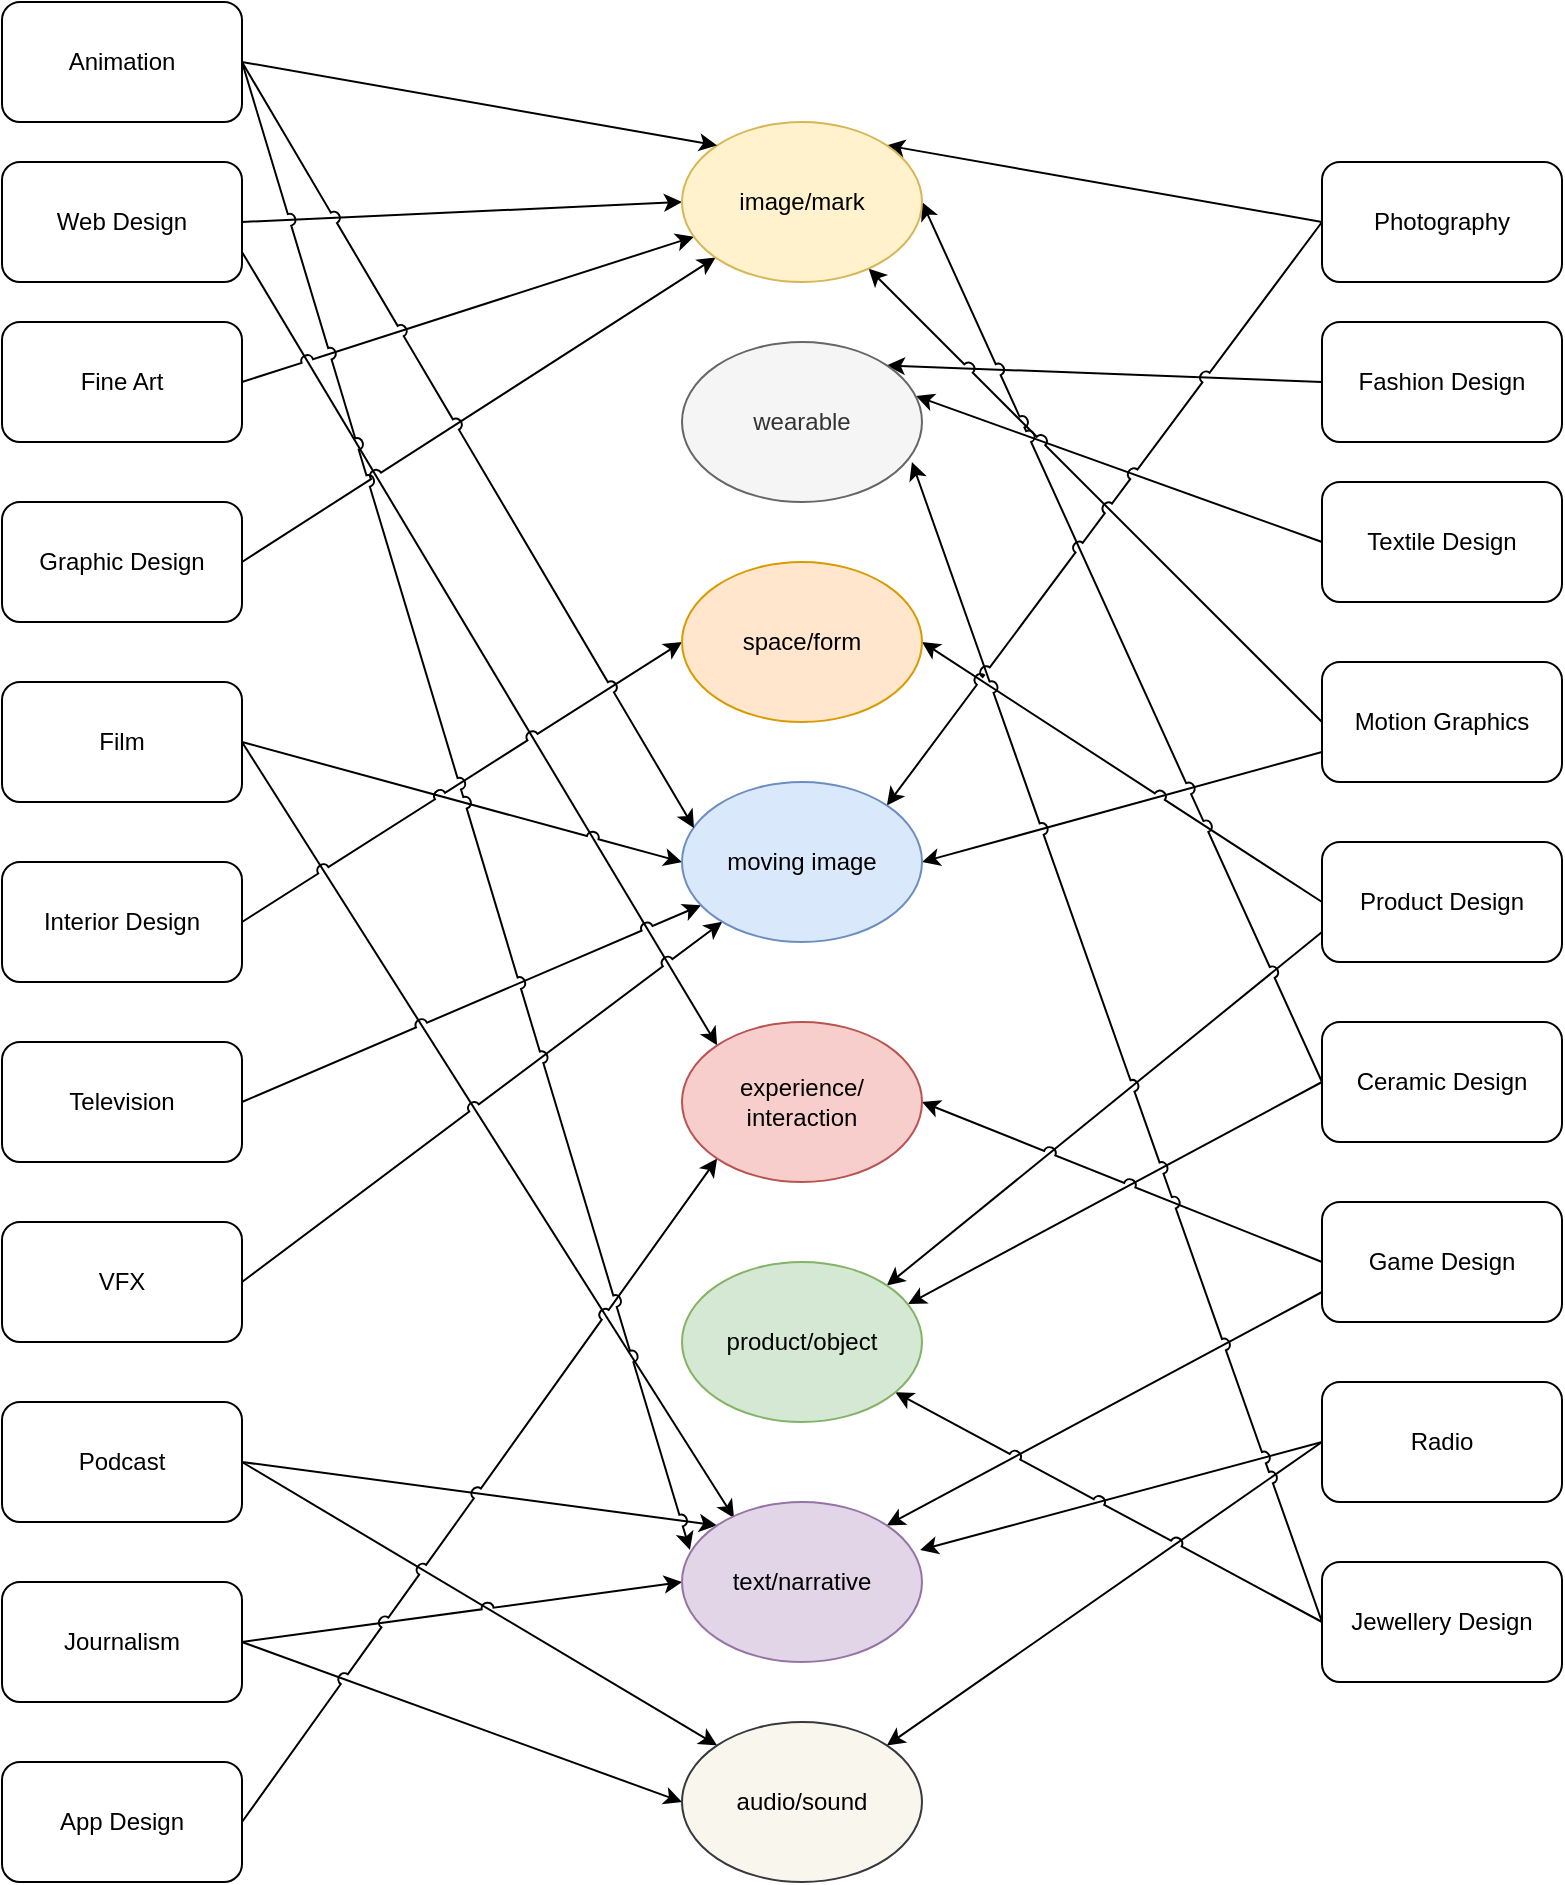 <mxfile version="16.6.3" type="github">
  <diagram id="4QIVGZGV-2BnSOK3k645" name="Page-1">
    <mxGraphModel dx="916" dy="1084" grid="1" gridSize="10" guides="1" tooltips="1" connect="1" arrows="1" fold="1" page="1" pageScale="1" pageWidth="827" pageHeight="1169" math="0" shadow="0">
      <root>
        <mxCell id="0" />
        <mxCell id="1" parent="0" />
        <mxCell id="mq0hJKvMkmg_muXDxXzh-32" style="rounded=0;orthogonalLoop=1;jettySize=auto;html=1;exitX=1;exitY=0.5;exitDx=0;exitDy=0;entryX=0;entryY=0.5;entryDx=0;entryDy=0;fontSize=12;jumpStyle=arc;" edge="1" parent="1" source="mq0hJKvMkmg_muXDxXzh-1" target="mq0hJKvMkmg_muXDxXzh-21">
          <mxGeometry relative="1" as="geometry" />
        </mxCell>
        <mxCell id="mq0hJKvMkmg_muXDxXzh-35" style="edgeStyle=none;rounded=0;orthogonalLoop=1;jettySize=auto;html=1;exitX=1;exitY=0.75;exitDx=0;exitDy=0;entryX=0;entryY=0;entryDx=0;entryDy=0;fontSize=12;jumpStyle=arc;" edge="1" parent="1" source="mq0hJKvMkmg_muXDxXzh-1" target="mq0hJKvMkmg_muXDxXzh-25">
          <mxGeometry relative="1" as="geometry" />
        </mxCell>
        <mxCell id="mq0hJKvMkmg_muXDxXzh-1" value="Web Design" style="rounded=1;whiteSpace=wrap;html=1;" vertex="1" parent="1">
          <mxGeometry x="30" y="190" width="120" height="60" as="geometry" />
        </mxCell>
        <mxCell id="mq0hJKvMkmg_muXDxXzh-33" style="edgeStyle=none;rounded=0;orthogonalLoop=1;jettySize=auto;html=1;exitX=1;exitY=0.5;exitDx=0;exitDy=0;fontSize=12;jumpStyle=arc;" edge="1" parent="1" source="mq0hJKvMkmg_muXDxXzh-2" target="mq0hJKvMkmg_muXDxXzh-21">
          <mxGeometry relative="1" as="geometry" />
        </mxCell>
        <mxCell id="mq0hJKvMkmg_muXDxXzh-2" value="Fine Art" style="rounded=1;whiteSpace=wrap;html=1;" vertex="1" parent="1">
          <mxGeometry x="30" y="270" width="120" height="60" as="geometry" />
        </mxCell>
        <mxCell id="mq0hJKvMkmg_muXDxXzh-34" style="edgeStyle=none;rounded=0;orthogonalLoop=1;jettySize=auto;html=1;exitX=1;exitY=0.5;exitDx=0;exitDy=0;fontSize=12;jumpStyle=arc;" edge="1" parent="1" source="mq0hJKvMkmg_muXDxXzh-3" target="mq0hJKvMkmg_muXDxXzh-21">
          <mxGeometry relative="1" as="geometry" />
        </mxCell>
        <mxCell id="mq0hJKvMkmg_muXDxXzh-3" value="Graphic Design" style="rounded=1;whiteSpace=wrap;html=1;" vertex="1" parent="1">
          <mxGeometry x="30" y="360" width="120" height="60" as="geometry" />
        </mxCell>
        <mxCell id="mq0hJKvMkmg_muXDxXzh-36" style="edgeStyle=none;rounded=0;jumpStyle=arc;orthogonalLoop=1;jettySize=auto;html=1;exitX=1;exitY=0.5;exitDx=0;exitDy=0;entryX=0;entryY=0.5;entryDx=0;entryDy=0;fontSize=12;" edge="1" parent="1" source="mq0hJKvMkmg_muXDxXzh-4" target="mq0hJKvMkmg_muXDxXzh-24">
          <mxGeometry relative="1" as="geometry" />
        </mxCell>
        <mxCell id="mq0hJKvMkmg_muXDxXzh-58" style="edgeStyle=none;rounded=0;jumpStyle=arc;orthogonalLoop=1;jettySize=auto;html=1;exitX=1;exitY=0.5;exitDx=0;exitDy=0;entryX=0.217;entryY=0.1;entryDx=0;entryDy=0;entryPerimeter=0;fontSize=12;" edge="1" parent="1" source="mq0hJKvMkmg_muXDxXzh-4" target="mq0hJKvMkmg_muXDxXzh-27">
          <mxGeometry relative="1" as="geometry" />
        </mxCell>
        <mxCell id="mq0hJKvMkmg_muXDxXzh-4" value="Film" style="rounded=1;whiteSpace=wrap;html=1;" vertex="1" parent="1">
          <mxGeometry x="30" y="450" width="120" height="60" as="geometry" />
        </mxCell>
        <mxCell id="mq0hJKvMkmg_muXDxXzh-59" style="edgeStyle=none;rounded=0;jumpStyle=arc;orthogonalLoop=1;jettySize=auto;html=1;exitX=1;exitY=0.5;exitDx=0;exitDy=0;entryX=0;entryY=0.5;entryDx=0;entryDy=0;fontSize=12;" edge="1" parent="1" source="mq0hJKvMkmg_muXDxXzh-5" target="mq0hJKvMkmg_muXDxXzh-23">
          <mxGeometry relative="1" as="geometry" />
        </mxCell>
        <mxCell id="mq0hJKvMkmg_muXDxXzh-5" value="Interior Design" style="rounded=1;whiteSpace=wrap;html=1;" vertex="1" parent="1">
          <mxGeometry x="30" y="540" width="120" height="60" as="geometry" />
        </mxCell>
        <mxCell id="mq0hJKvMkmg_muXDxXzh-57" style="edgeStyle=none;rounded=0;jumpStyle=arc;orthogonalLoop=1;jettySize=auto;html=1;exitX=1;exitY=0.5;exitDx=0;exitDy=0;fontSize=12;" edge="1" parent="1" source="mq0hJKvMkmg_muXDxXzh-6" target="mq0hJKvMkmg_muXDxXzh-24">
          <mxGeometry relative="1" as="geometry" />
        </mxCell>
        <mxCell id="mq0hJKvMkmg_muXDxXzh-6" value="Television" style="rounded=1;whiteSpace=wrap;html=1;" vertex="1" parent="1">
          <mxGeometry x="30" y="630" width="120" height="60" as="geometry" />
        </mxCell>
        <mxCell id="mq0hJKvMkmg_muXDxXzh-56" style="edgeStyle=none;rounded=0;jumpStyle=arc;orthogonalLoop=1;jettySize=auto;html=1;exitX=1;exitY=0.5;exitDx=0;exitDy=0;fontSize=12;" edge="1" parent="1" source="mq0hJKvMkmg_muXDxXzh-7" target="mq0hJKvMkmg_muXDxXzh-24">
          <mxGeometry relative="1" as="geometry" />
        </mxCell>
        <mxCell id="mq0hJKvMkmg_muXDxXzh-7" value="VFX" style="rounded=1;whiteSpace=wrap;html=1;" vertex="1" parent="1">
          <mxGeometry x="30" y="720" width="120" height="60" as="geometry" />
        </mxCell>
        <mxCell id="mq0hJKvMkmg_muXDxXzh-54" style="edgeStyle=none;rounded=0;jumpStyle=arc;orthogonalLoop=1;jettySize=auto;html=1;exitX=1;exitY=0.5;exitDx=0;exitDy=0;entryX=0;entryY=0;entryDx=0;entryDy=0;fontSize=12;" edge="1" parent="1" source="mq0hJKvMkmg_muXDxXzh-8" target="mq0hJKvMkmg_muXDxXzh-28">
          <mxGeometry relative="1" as="geometry" />
        </mxCell>
        <mxCell id="mq0hJKvMkmg_muXDxXzh-55" style="edgeStyle=none;rounded=0;jumpStyle=arc;orthogonalLoop=1;jettySize=auto;html=1;exitX=1;exitY=0.5;exitDx=0;exitDy=0;entryX=0;entryY=0;entryDx=0;entryDy=0;fontSize=12;" edge="1" parent="1" source="mq0hJKvMkmg_muXDxXzh-8" target="mq0hJKvMkmg_muXDxXzh-27">
          <mxGeometry relative="1" as="geometry" />
        </mxCell>
        <mxCell id="mq0hJKvMkmg_muXDxXzh-8" value="Podcast" style="rounded=1;whiteSpace=wrap;html=1;" vertex="1" parent="1">
          <mxGeometry x="30" y="810" width="120" height="60" as="geometry" />
        </mxCell>
        <mxCell id="mq0hJKvMkmg_muXDxXzh-52" style="edgeStyle=none;rounded=0;jumpStyle=arc;orthogonalLoop=1;jettySize=auto;html=1;exitX=1;exitY=0.5;exitDx=0;exitDy=0;entryX=0;entryY=0.5;entryDx=0;entryDy=0;fontSize=12;" edge="1" parent="1" source="mq0hJKvMkmg_muXDxXzh-9" target="mq0hJKvMkmg_muXDxXzh-27">
          <mxGeometry relative="1" as="geometry" />
        </mxCell>
        <mxCell id="mq0hJKvMkmg_muXDxXzh-53" style="edgeStyle=none;rounded=0;jumpStyle=arc;orthogonalLoop=1;jettySize=auto;html=1;exitX=1;exitY=0.5;exitDx=0;exitDy=0;entryX=0;entryY=0.5;entryDx=0;entryDy=0;fontSize=12;" edge="1" parent="1" source="mq0hJKvMkmg_muXDxXzh-9" target="mq0hJKvMkmg_muXDxXzh-28">
          <mxGeometry relative="1" as="geometry" />
        </mxCell>
        <mxCell id="mq0hJKvMkmg_muXDxXzh-9" value="Journalism" style="rounded=1;whiteSpace=wrap;html=1;" vertex="1" parent="1">
          <mxGeometry x="30" y="900" width="120" height="60" as="geometry" />
        </mxCell>
        <mxCell id="mq0hJKvMkmg_muXDxXzh-51" style="edgeStyle=none;rounded=0;jumpStyle=arc;orthogonalLoop=1;jettySize=auto;html=1;exitX=1;exitY=0.5;exitDx=0;exitDy=0;entryX=0;entryY=1;entryDx=0;entryDy=0;fontSize=12;" edge="1" parent="1" source="mq0hJKvMkmg_muXDxXzh-10" target="mq0hJKvMkmg_muXDxXzh-25">
          <mxGeometry relative="1" as="geometry" />
        </mxCell>
        <mxCell id="mq0hJKvMkmg_muXDxXzh-10" value="App Design" style="rounded=1;whiteSpace=wrap;html=1;" vertex="1" parent="1">
          <mxGeometry x="30" y="990" width="120" height="60" as="geometry" />
        </mxCell>
        <mxCell id="mq0hJKvMkmg_muXDxXzh-37" style="edgeStyle=none;rounded=0;jumpStyle=arc;orthogonalLoop=1;jettySize=auto;html=1;exitX=0;exitY=0.5;exitDx=0;exitDy=0;entryX=1;entryY=0;entryDx=0;entryDy=0;fontSize=12;" edge="1" parent="1" source="mq0hJKvMkmg_muXDxXzh-12" target="mq0hJKvMkmg_muXDxXzh-22">
          <mxGeometry relative="1" as="geometry" />
        </mxCell>
        <mxCell id="mq0hJKvMkmg_muXDxXzh-12" value="Fashion Design" style="rounded=1;whiteSpace=wrap;html=1;fontSize=12;strokeWidth=1;" vertex="1" parent="1">
          <mxGeometry x="690" y="270" width="120" height="60" as="geometry" />
        </mxCell>
        <mxCell id="mq0hJKvMkmg_muXDxXzh-38" style="edgeStyle=none;rounded=0;jumpStyle=arc;orthogonalLoop=1;jettySize=auto;html=1;exitX=0;exitY=0.5;exitDx=0;exitDy=0;entryX=0.975;entryY=0.338;entryDx=0;entryDy=0;entryPerimeter=0;fontSize=12;" edge="1" parent="1" source="mq0hJKvMkmg_muXDxXzh-13" target="mq0hJKvMkmg_muXDxXzh-22">
          <mxGeometry relative="1" as="geometry" />
        </mxCell>
        <mxCell id="mq0hJKvMkmg_muXDxXzh-13" value="Textile Design" style="rounded=1;whiteSpace=wrap;html=1;fontSize=12;strokeWidth=1;" vertex="1" parent="1">
          <mxGeometry x="690" y="350" width="120" height="60" as="geometry" />
        </mxCell>
        <mxCell id="mq0hJKvMkmg_muXDxXzh-39" style="edgeStyle=none;rounded=0;jumpStyle=arc;orthogonalLoop=1;jettySize=auto;html=1;exitX=0;exitY=0.5;exitDx=0;exitDy=0;fontSize=12;" edge="1" parent="1" source="mq0hJKvMkmg_muXDxXzh-14" target="mq0hJKvMkmg_muXDxXzh-21">
          <mxGeometry relative="1" as="geometry" />
        </mxCell>
        <mxCell id="mq0hJKvMkmg_muXDxXzh-40" style="edgeStyle=none;rounded=0;jumpStyle=arc;orthogonalLoop=1;jettySize=auto;html=1;exitX=0;exitY=0.75;exitDx=0;exitDy=0;fontSize=12;entryX=1;entryY=0.5;entryDx=0;entryDy=0;" edge="1" parent="1" source="mq0hJKvMkmg_muXDxXzh-14" target="mq0hJKvMkmg_muXDxXzh-24">
          <mxGeometry relative="1" as="geometry" />
        </mxCell>
        <mxCell id="mq0hJKvMkmg_muXDxXzh-14" value="Motion Graphics" style="rounded=1;whiteSpace=wrap;html=1;fontSize=12;strokeWidth=1;" vertex="1" parent="1">
          <mxGeometry x="690" y="440" width="120" height="60" as="geometry" />
        </mxCell>
        <mxCell id="mq0hJKvMkmg_muXDxXzh-41" style="edgeStyle=none;rounded=0;jumpStyle=arc;orthogonalLoop=1;jettySize=auto;html=1;exitX=0;exitY=0.5;exitDx=0;exitDy=0;entryX=1;entryY=0.5;entryDx=0;entryDy=0;fontSize=12;" edge="1" parent="1" source="mq0hJKvMkmg_muXDxXzh-15" target="mq0hJKvMkmg_muXDxXzh-23">
          <mxGeometry relative="1" as="geometry" />
        </mxCell>
        <mxCell id="mq0hJKvMkmg_muXDxXzh-42" style="edgeStyle=none;rounded=0;jumpStyle=arc;orthogonalLoop=1;jettySize=auto;html=1;exitX=0;exitY=0.75;exitDx=0;exitDy=0;entryX=1;entryY=0;entryDx=0;entryDy=0;fontSize=12;" edge="1" parent="1" source="mq0hJKvMkmg_muXDxXzh-15" target="mq0hJKvMkmg_muXDxXzh-26">
          <mxGeometry relative="1" as="geometry" />
        </mxCell>
        <mxCell id="mq0hJKvMkmg_muXDxXzh-15" value="Product Design" style="rounded=1;whiteSpace=wrap;html=1;fontSize=12;strokeWidth=1;" vertex="1" parent="1">
          <mxGeometry x="690" y="530" width="120" height="60" as="geometry" />
        </mxCell>
        <mxCell id="mq0hJKvMkmg_muXDxXzh-43" style="edgeStyle=none;rounded=0;jumpStyle=arc;orthogonalLoop=1;jettySize=auto;html=1;exitX=0;exitY=0.5;exitDx=0;exitDy=0;entryX=0.942;entryY=0.263;entryDx=0;entryDy=0;entryPerimeter=0;fontSize=12;" edge="1" parent="1" source="mq0hJKvMkmg_muXDxXzh-16" target="mq0hJKvMkmg_muXDxXzh-26">
          <mxGeometry relative="1" as="geometry" />
        </mxCell>
        <mxCell id="mq0hJKvMkmg_muXDxXzh-44" style="edgeStyle=none;rounded=0;jumpStyle=arc;orthogonalLoop=1;jettySize=auto;html=1;exitX=0;exitY=0.5;exitDx=0;exitDy=0;entryX=1;entryY=0.5;entryDx=0;entryDy=0;fontSize=12;" edge="1" parent="1" source="mq0hJKvMkmg_muXDxXzh-16" target="mq0hJKvMkmg_muXDxXzh-21">
          <mxGeometry relative="1" as="geometry" />
        </mxCell>
        <mxCell id="mq0hJKvMkmg_muXDxXzh-16" value="Ceramic Design" style="rounded=1;whiteSpace=wrap;html=1;fontSize=12;strokeWidth=1;" vertex="1" parent="1">
          <mxGeometry x="690" y="620" width="120" height="60" as="geometry" />
        </mxCell>
        <mxCell id="mq0hJKvMkmg_muXDxXzh-45" style="edgeStyle=none;rounded=0;jumpStyle=arc;orthogonalLoop=1;jettySize=auto;html=1;exitX=0;exitY=0.5;exitDx=0;exitDy=0;entryX=1;entryY=0.5;entryDx=0;entryDy=0;fontSize=12;" edge="1" parent="1" source="mq0hJKvMkmg_muXDxXzh-17" target="mq0hJKvMkmg_muXDxXzh-25">
          <mxGeometry relative="1" as="geometry" />
        </mxCell>
        <mxCell id="mq0hJKvMkmg_muXDxXzh-46" style="edgeStyle=none;rounded=0;jumpStyle=arc;orthogonalLoop=1;jettySize=auto;html=1;exitX=0;exitY=0.75;exitDx=0;exitDy=0;entryX=1;entryY=0;entryDx=0;entryDy=0;fontSize=12;" edge="1" parent="1" source="mq0hJKvMkmg_muXDxXzh-17" target="mq0hJKvMkmg_muXDxXzh-27">
          <mxGeometry relative="1" as="geometry" />
        </mxCell>
        <mxCell id="mq0hJKvMkmg_muXDxXzh-17" value="Game Design" style="rounded=1;whiteSpace=wrap;html=1;fontSize=12;strokeWidth=1;" vertex="1" parent="1">
          <mxGeometry x="690" y="710" width="120" height="60" as="geometry" />
        </mxCell>
        <mxCell id="mq0hJKvMkmg_muXDxXzh-47" style="edgeStyle=none;rounded=0;jumpStyle=arc;orthogonalLoop=1;jettySize=auto;html=1;exitX=0;exitY=0.5;exitDx=0;exitDy=0;entryX=1;entryY=0;entryDx=0;entryDy=0;fontSize=12;" edge="1" parent="1" source="mq0hJKvMkmg_muXDxXzh-18" target="mq0hJKvMkmg_muXDxXzh-28">
          <mxGeometry relative="1" as="geometry" />
        </mxCell>
        <mxCell id="mq0hJKvMkmg_muXDxXzh-60" style="edgeStyle=none;rounded=0;jumpStyle=arc;orthogonalLoop=1;jettySize=auto;html=1;exitX=0;exitY=0.5;exitDx=0;exitDy=0;entryX=0.992;entryY=0.3;entryDx=0;entryDy=0;entryPerimeter=0;fontSize=12;" edge="1" parent="1" source="mq0hJKvMkmg_muXDxXzh-18" target="mq0hJKvMkmg_muXDxXzh-27">
          <mxGeometry relative="1" as="geometry" />
        </mxCell>
        <mxCell id="mq0hJKvMkmg_muXDxXzh-18" value="Radio" style="rounded=1;whiteSpace=wrap;html=1;fontSize=12;strokeWidth=1;" vertex="1" parent="1">
          <mxGeometry x="690" y="800" width="120" height="60" as="geometry" />
        </mxCell>
        <mxCell id="mq0hJKvMkmg_muXDxXzh-48" style="edgeStyle=none;rounded=0;jumpStyle=arc;orthogonalLoop=1;jettySize=auto;html=1;exitX=0;exitY=0.5;exitDx=0;exitDy=0;entryX=0.958;entryY=0.75;entryDx=0;entryDy=0;entryPerimeter=0;fontSize=12;" edge="1" parent="1" source="mq0hJKvMkmg_muXDxXzh-19" target="mq0hJKvMkmg_muXDxXzh-22">
          <mxGeometry relative="1" as="geometry" />
        </mxCell>
        <mxCell id="mq0hJKvMkmg_muXDxXzh-49" style="edgeStyle=none;rounded=0;jumpStyle=arc;orthogonalLoop=1;jettySize=auto;html=1;exitX=0;exitY=0.5;exitDx=0;exitDy=0;fontSize=12;" edge="1" parent="1" source="mq0hJKvMkmg_muXDxXzh-19" target="mq0hJKvMkmg_muXDxXzh-26">
          <mxGeometry relative="1" as="geometry" />
        </mxCell>
        <mxCell id="mq0hJKvMkmg_muXDxXzh-19" value="Jewellery Design" style="rounded=1;whiteSpace=wrap;html=1;fontSize=12;strokeWidth=1;" vertex="1" parent="1">
          <mxGeometry x="690" y="890" width="120" height="60" as="geometry" />
        </mxCell>
        <mxCell id="mq0hJKvMkmg_muXDxXzh-50" style="edgeStyle=none;rounded=0;jumpStyle=arc;orthogonalLoop=1;jettySize=auto;html=1;exitX=0;exitY=0.5;exitDx=0;exitDy=0;entryX=1;entryY=0;entryDx=0;entryDy=0;fontSize=12;" edge="1" parent="1" source="mq0hJKvMkmg_muXDxXzh-20" target="mq0hJKvMkmg_muXDxXzh-21">
          <mxGeometry relative="1" as="geometry" />
        </mxCell>
        <mxCell id="mq0hJKvMkmg_muXDxXzh-61" style="edgeStyle=none;rounded=0;jumpStyle=arc;orthogonalLoop=1;jettySize=auto;html=1;exitX=0;exitY=0.5;exitDx=0;exitDy=0;entryX=1;entryY=0;entryDx=0;entryDy=0;fontSize=12;" edge="1" parent="1" source="mq0hJKvMkmg_muXDxXzh-20" target="mq0hJKvMkmg_muXDxXzh-24">
          <mxGeometry relative="1" as="geometry" />
        </mxCell>
        <mxCell id="mq0hJKvMkmg_muXDxXzh-20" value="Photography" style="rounded=1;whiteSpace=wrap;html=1;fontSize=12;strokeWidth=1;" vertex="1" parent="1">
          <mxGeometry x="690" y="190" width="120" height="60" as="geometry" />
        </mxCell>
        <mxCell id="mq0hJKvMkmg_muXDxXzh-21" value="image/mark" style="ellipse;whiteSpace=wrap;html=1;rounded=1;fontSize=12;strokeWidth=1;fillColor=#fff2cc;strokeColor=#d6b656;" vertex="1" parent="1">
          <mxGeometry x="370" y="170" width="120" height="80" as="geometry" />
        </mxCell>
        <mxCell id="mq0hJKvMkmg_muXDxXzh-22" value="wearable" style="ellipse;whiteSpace=wrap;html=1;rounded=1;fontSize=12;strokeWidth=1;fillColor=#f5f5f5;fontColor=#333333;strokeColor=#666666;" vertex="1" parent="1">
          <mxGeometry x="370" y="280" width="120" height="80" as="geometry" />
        </mxCell>
        <mxCell id="mq0hJKvMkmg_muXDxXzh-23" value="space/form" style="ellipse;whiteSpace=wrap;html=1;rounded=1;fontSize=12;strokeWidth=1;fillColor=#ffe6cc;strokeColor=#d79b00;" vertex="1" parent="1">
          <mxGeometry x="370" y="390" width="120" height="80" as="geometry" />
        </mxCell>
        <mxCell id="mq0hJKvMkmg_muXDxXzh-24" value="moving image" style="ellipse;whiteSpace=wrap;html=1;rounded=1;fontSize=12;strokeWidth=1;fillColor=#dae8fc;strokeColor=#6c8ebf;" vertex="1" parent="1">
          <mxGeometry x="370" y="500" width="120" height="80" as="geometry" />
        </mxCell>
        <mxCell id="mq0hJKvMkmg_muXDxXzh-25" value="experience/&lt;br&gt;interaction" style="ellipse;whiteSpace=wrap;html=1;rounded=1;fontSize=12;strokeWidth=1;fillColor=#f8cecc;strokeColor=#b85450;" vertex="1" parent="1">
          <mxGeometry x="370" y="620" width="120" height="80" as="geometry" />
        </mxCell>
        <mxCell id="mq0hJKvMkmg_muXDxXzh-26" value="product/object" style="ellipse;whiteSpace=wrap;html=1;rounded=1;fontSize=12;strokeWidth=1;fillColor=#d5e8d4;strokeColor=#82b366;" vertex="1" parent="1">
          <mxGeometry x="370" y="740" width="120" height="80" as="geometry" />
        </mxCell>
        <mxCell id="mq0hJKvMkmg_muXDxXzh-27" value="text/narrative" style="ellipse;whiteSpace=wrap;html=1;rounded=1;fontSize=12;strokeWidth=1;fillColor=#e1d5e7;strokeColor=#9673a6;" vertex="1" parent="1">
          <mxGeometry x="370" y="860" width="120" height="80" as="geometry" />
        </mxCell>
        <mxCell id="mq0hJKvMkmg_muXDxXzh-28" value="audio/sound" style="ellipse;whiteSpace=wrap;html=1;rounded=1;fontSize=12;strokeWidth=1;fillColor=#f9f7ed;strokeColor=#36393d;" vertex="1" parent="1">
          <mxGeometry x="370" y="970" width="120" height="80" as="geometry" />
        </mxCell>
        <mxCell id="mq0hJKvMkmg_muXDxXzh-63" style="edgeStyle=none;rounded=0;jumpStyle=arc;orthogonalLoop=1;jettySize=auto;html=1;exitX=1;exitY=0.5;exitDx=0;exitDy=0;entryX=0;entryY=0;entryDx=0;entryDy=0;fontSize=12;" edge="1" parent="1" source="mq0hJKvMkmg_muXDxXzh-62" target="mq0hJKvMkmg_muXDxXzh-21">
          <mxGeometry relative="1" as="geometry" />
        </mxCell>
        <mxCell id="mq0hJKvMkmg_muXDxXzh-64" style="rounded=0;jumpStyle=arc;orthogonalLoop=1;jettySize=auto;html=1;exitX=1;exitY=0.5;exitDx=0;exitDy=0;entryX=0.05;entryY=0.288;entryDx=0;entryDy=0;entryPerimeter=0;fontSize=12;" edge="1" parent="1" source="mq0hJKvMkmg_muXDxXzh-62" target="mq0hJKvMkmg_muXDxXzh-24">
          <mxGeometry relative="1" as="geometry" />
        </mxCell>
        <mxCell id="mq0hJKvMkmg_muXDxXzh-65" style="edgeStyle=none;rounded=0;jumpStyle=arc;orthogonalLoop=1;jettySize=auto;html=1;exitX=1;exitY=0.5;exitDx=0;exitDy=0;entryX=0.033;entryY=0.3;entryDx=0;entryDy=0;entryPerimeter=0;fontSize=12;" edge="1" parent="1" source="mq0hJKvMkmg_muXDxXzh-62" target="mq0hJKvMkmg_muXDxXzh-27">
          <mxGeometry relative="1" as="geometry" />
        </mxCell>
        <mxCell id="mq0hJKvMkmg_muXDxXzh-62" value="Animation" style="rounded=1;whiteSpace=wrap;html=1;fontSize=12;strokeWidth=1;" vertex="1" parent="1">
          <mxGeometry x="30" y="110" width="120" height="60" as="geometry" />
        </mxCell>
      </root>
    </mxGraphModel>
  </diagram>
</mxfile>
